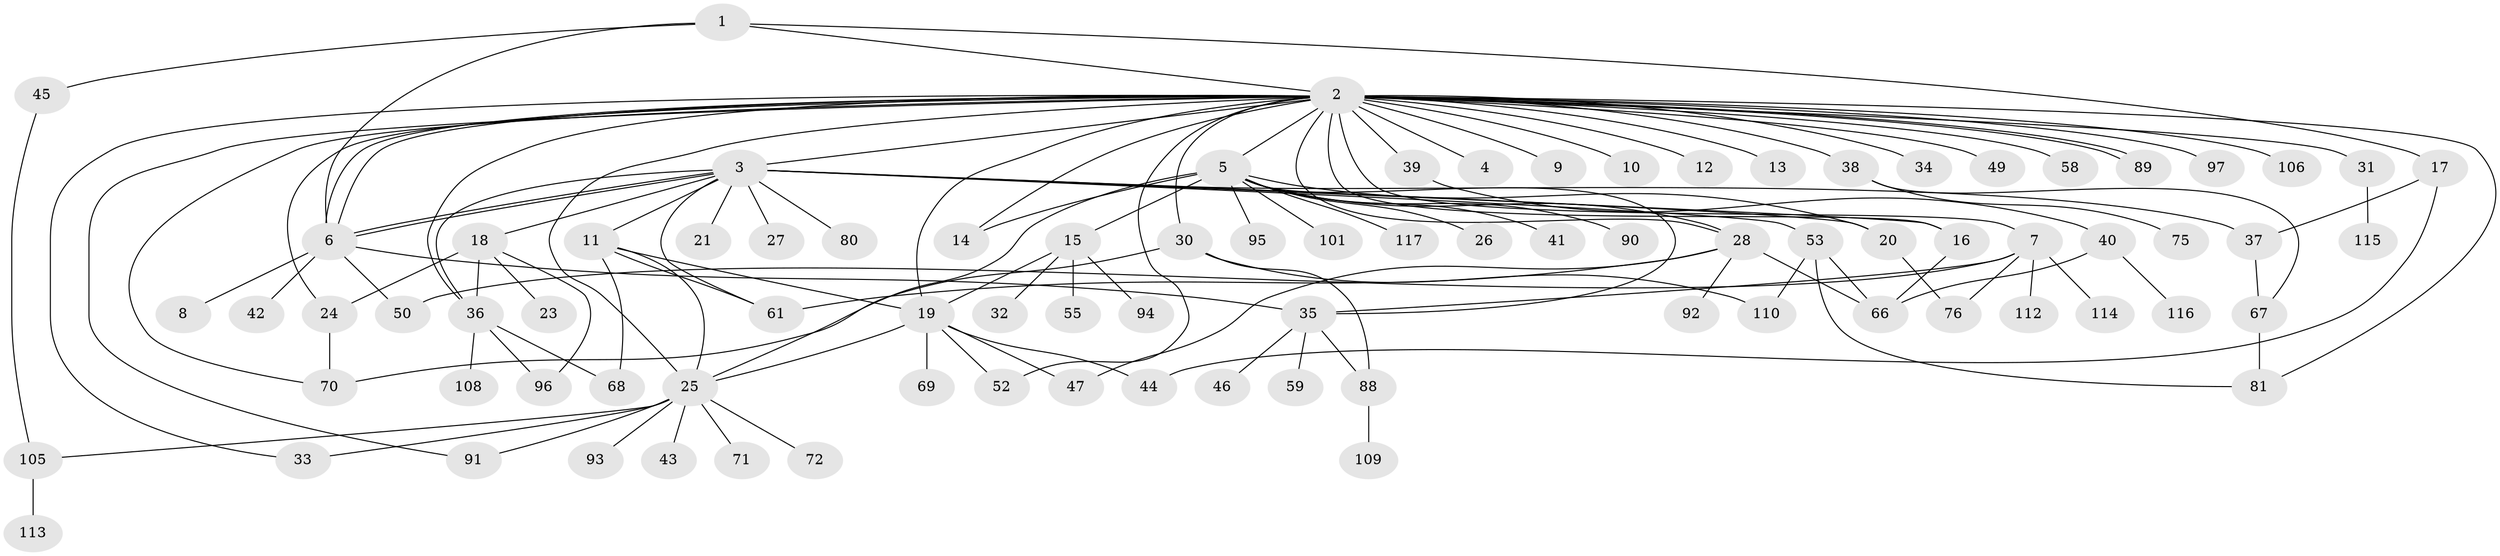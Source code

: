 // original degree distribution, {4: 0.08547008547008547, 35: 0.008547008547008548, 15: 0.008547008547008548, 1: 0.47863247863247865, 9: 0.008547008547008548, 10: 0.008547008547008548, 6: 0.042735042735042736, 2: 0.20512820512820512, 3: 0.1111111111111111, 8: 0.008547008547008548, 11: 0.008547008547008548, 5: 0.02564102564102564}
// Generated by graph-tools (version 1.1) at 2025/41/03/06/25 10:41:50]
// undirected, 86 vertices, 127 edges
graph export_dot {
graph [start="1"]
  node [color=gray90,style=filled];
  1;
  2 [super="+64"];
  3 [super="+87"];
  4;
  5 [super="+22"];
  6 [super="+51"];
  7 [super="+65"];
  8;
  9;
  10;
  11 [super="+78"];
  12;
  13;
  14;
  15 [super="+60"];
  16 [super="+62"];
  17;
  18 [super="+84"];
  19 [super="+29"];
  20 [super="+48"];
  21;
  23;
  24 [super="+57"];
  25 [super="+82"];
  26 [super="+73"];
  27;
  28 [super="+63"];
  30 [super="+79"];
  31;
  32 [super="+54"];
  33;
  34;
  35;
  36 [super="+56"];
  37 [super="+85"];
  38 [super="+83"];
  39 [super="+74"];
  40;
  41;
  42;
  43;
  44;
  45;
  46;
  47;
  49;
  50 [super="+107"];
  52 [super="+102"];
  53 [super="+103"];
  55;
  58;
  59;
  61 [super="+86"];
  66 [super="+104"];
  67 [super="+99"];
  68;
  69;
  70 [super="+77"];
  71;
  72;
  75;
  76 [super="+100"];
  80;
  81 [super="+98"];
  88;
  89;
  90;
  91;
  92;
  93;
  94;
  95;
  96;
  97;
  101;
  105 [super="+111"];
  106;
  108;
  109;
  110;
  112;
  113;
  114;
  115;
  116;
  117;
  1 -- 2;
  1 -- 6;
  1 -- 17;
  1 -- 45;
  2 -- 3;
  2 -- 4;
  2 -- 5;
  2 -- 6;
  2 -- 6;
  2 -- 7;
  2 -- 9;
  2 -- 10;
  2 -- 12;
  2 -- 13;
  2 -- 14;
  2 -- 16;
  2 -- 19;
  2 -- 24;
  2 -- 25;
  2 -- 28;
  2 -- 30;
  2 -- 31;
  2 -- 33;
  2 -- 34;
  2 -- 38;
  2 -- 39;
  2 -- 49;
  2 -- 52;
  2 -- 58;
  2 -- 81;
  2 -- 89;
  2 -- 89;
  2 -- 91;
  2 -- 97;
  2 -- 106;
  2 -- 70;
  2 -- 36;
  3 -- 6;
  3 -- 6;
  3 -- 11;
  3 -- 18;
  3 -- 20;
  3 -- 21;
  3 -- 27;
  3 -- 37;
  3 -- 53;
  3 -- 61;
  3 -- 80;
  3 -- 36;
  3 -- 16;
  5 -- 15;
  5 -- 20;
  5 -- 25;
  5 -- 26;
  5 -- 35;
  5 -- 90;
  5 -- 117;
  5 -- 101;
  5 -- 41;
  5 -- 28;
  5 -- 14;
  5 -- 95;
  6 -- 8;
  6 -- 35;
  6 -- 42;
  6 -- 50;
  7 -- 35;
  7 -- 76;
  7 -- 112;
  7 -- 114;
  7 -- 50;
  11 -- 19;
  11 -- 25;
  11 -- 61;
  11 -- 68;
  15 -- 19;
  15 -- 32;
  15 -- 55;
  15 -- 94;
  16 -- 66;
  17 -- 37;
  17 -- 44;
  18 -- 23;
  18 -- 24;
  18 -- 36;
  18 -- 96;
  19 -- 47;
  19 -- 52;
  19 -- 69;
  19 -- 25;
  19 -- 44;
  20 -- 76;
  24 -- 70;
  25 -- 33;
  25 -- 43;
  25 -- 71;
  25 -- 72;
  25 -- 91;
  25 -- 93;
  25 -- 105;
  28 -- 47;
  28 -- 61;
  28 -- 92;
  28 -- 66;
  30 -- 70;
  30 -- 88;
  30 -- 110;
  31 -- 115;
  35 -- 46;
  35 -- 59;
  35 -- 88;
  36 -- 68;
  36 -- 96;
  36 -- 108;
  37 -- 67;
  38 -- 67;
  38 -- 75;
  39 -- 40;
  40 -- 116;
  40 -- 66;
  45 -- 105;
  53 -- 66;
  53 -- 81;
  53 -- 110;
  67 -- 81;
  88 -- 109;
  105 -- 113;
}
